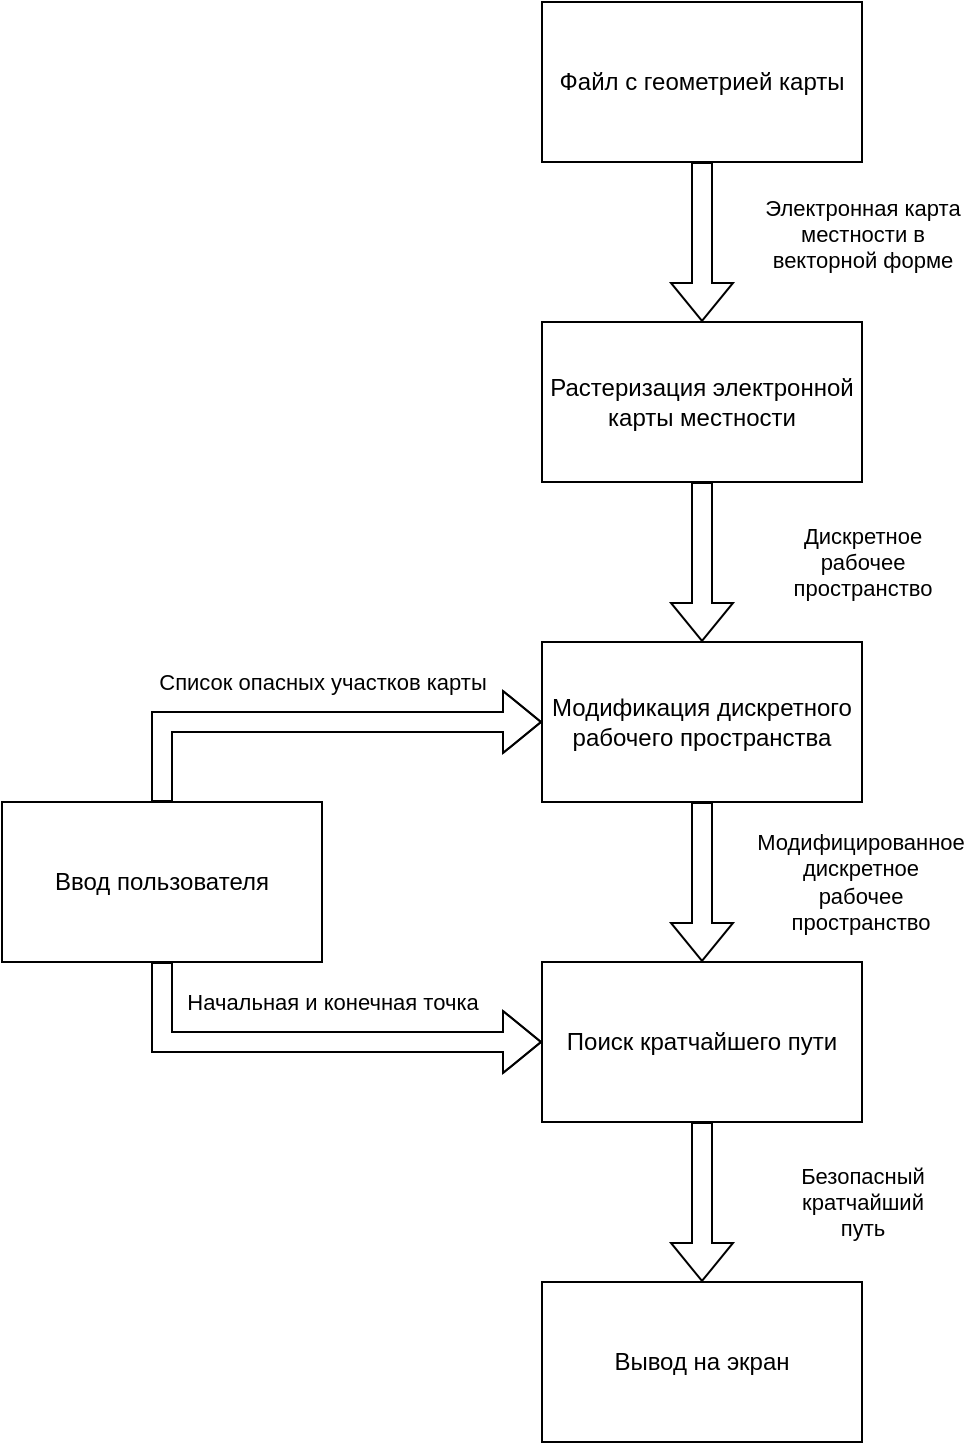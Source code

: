 <mxfile version="13.0.9" type="device"><diagram id="xKVC_V8EemEhbZdq_Vkb" name="Page-1"><mxGraphModel dx="1422" dy="791" grid="1" gridSize="10" guides="1" tooltips="1" connect="1" arrows="1" fold="1" page="1" pageScale="1" pageWidth="827" pageHeight="1169" math="0" shadow="0"><root><mxCell id="0"/><mxCell id="1" parent="0"/><mxCell id="ley_vO4Fm5sf2QPKIw1W-16" style="edgeStyle=orthogonalEdgeStyle;shape=flexArrow;rounded=0;orthogonalLoop=1;jettySize=auto;html=1;fontSize=11;" edge="1" parent="1" source="ley_vO4Fm5sf2QPKIw1W-2" target="ley_vO4Fm5sf2QPKIw1W-23"><mxGeometry relative="1" as="geometry"><mxPoint x="440" y="560" as="targetPoint"/></mxGeometry></mxCell><mxCell id="ley_vO4Fm5sf2QPKIw1W-2" value="Модификация дискретного рабочего пространства" style="rounded=0;whiteSpace=wrap;html=1;" vertex="1" parent="1"><mxGeometry x="360" y="400" width="160" height="80" as="geometry"/></mxCell><mxCell id="ley_vO4Fm5sf2QPKIw1W-4" value="" style="edgeStyle=orthogonalEdgeStyle;rounded=0;orthogonalLoop=1;jettySize=auto;html=1;shape=flexArrow;" edge="1" parent="1" source="ley_vO4Fm5sf2QPKIw1W-3" target="ley_vO4Fm5sf2QPKIw1W-2"><mxGeometry relative="1" as="geometry"/></mxCell><mxCell id="ley_vO4Fm5sf2QPKIw1W-10" value="&lt;div style=&quot;font-size: 11px&quot;&gt;Дискретное &lt;br style=&quot;font-size: 11px&quot;&gt;&lt;/div&gt;&lt;div style=&quot;font-size: 11px&quot;&gt;рабочее &lt;br style=&quot;font-size: 11px&quot;&gt;&lt;/div&gt;&lt;div style=&quot;font-size: 11px&quot;&gt;пространство&lt;/div&gt;" style="edgeLabel;html=1;align=center;verticalAlign=middle;resizable=0;points=[];fontSize=11;" vertex="1" connectable="0" parent="ley_vO4Fm5sf2QPKIw1W-4"><mxGeometry x="-0.25" y="1" relative="1" as="geometry"><mxPoint x="79" y="10" as="offset"/></mxGeometry></mxCell><mxCell id="ley_vO4Fm5sf2QPKIw1W-3" value="Растеризация электронной карты местности" style="rounded=0;whiteSpace=wrap;html=1;" vertex="1" parent="1"><mxGeometry x="360" y="240" width="160" height="80" as="geometry"/></mxCell><mxCell id="ley_vO4Fm5sf2QPKIw1W-7" value="" style="edgeStyle=orthogonalEdgeStyle;shape=flexArrow;rounded=0;orthogonalLoop=1;jettySize=auto;html=1;" edge="1" parent="1" source="ley_vO4Fm5sf2QPKIw1W-5" target="ley_vO4Fm5sf2QPKIw1W-3"><mxGeometry relative="1" as="geometry"><mxPoint x="340" y="360" as="targetPoint"/></mxGeometry></mxCell><mxCell id="ley_vO4Fm5sf2QPKIw1W-8" value="&lt;div&gt;Электронная карта&lt;/div&gt;&lt;div&gt; местности в &lt;br&gt;&lt;/div&gt;&lt;div&gt;векторной форме&lt;/div&gt;" style="edgeLabel;html=1;align=center;verticalAlign=middle;resizable=0;points=[];" vertex="1" connectable="0" parent="ley_vO4Fm5sf2QPKIw1W-7"><mxGeometry x="0.217" relative="1" as="geometry"><mxPoint x="80" y="-13" as="offset"/></mxGeometry></mxCell><mxCell id="ley_vO4Fm5sf2QPKIw1W-5" value="Файл с геометрией карты" style="rounded=0;whiteSpace=wrap;html=1;" vertex="1" parent="1"><mxGeometry x="360" y="80" width="160" height="80" as="geometry"/></mxCell><mxCell id="ley_vO4Fm5sf2QPKIw1W-13" style="edgeStyle=orthogonalEdgeStyle;shape=flexArrow;rounded=0;orthogonalLoop=1;jettySize=auto;html=1;fontSize=11;" edge="1" parent="1" source="ley_vO4Fm5sf2QPKIw1W-12" target="ley_vO4Fm5sf2QPKIw1W-2"><mxGeometry relative="1" as="geometry"><Array as="points"><mxPoint x="320" y="440"/><mxPoint x="320" y="440"/></Array></mxGeometry></mxCell><mxCell id="ley_vO4Fm5sf2QPKIw1W-14" value="&lt;div&gt;Список опасных участков карты&lt;/div&gt;" style="edgeLabel;html=1;align=center;verticalAlign=middle;resizable=0;points=[];fontSize=11;" vertex="1" connectable="0" parent="ley_vO4Fm5sf2QPKIw1W-13"><mxGeometry y="-10" relative="1" as="geometry"><mxPoint x="5" y="-30" as="offset"/></mxGeometry></mxCell><mxCell id="ley_vO4Fm5sf2QPKIw1W-18" style="edgeStyle=orthogonalEdgeStyle;shape=flexArrow;rounded=0;orthogonalLoop=1;jettySize=auto;html=1;fontSize=11;exitX=0.5;exitY=1;exitDx=0;exitDy=0;entryX=0;entryY=0.5;entryDx=0;entryDy=0;" edge="1" parent="1" source="ley_vO4Fm5sf2QPKIw1W-12" target="ley_vO4Fm5sf2QPKIw1W-23"><mxGeometry relative="1" as="geometry"><mxPoint x="170" y="680" as="targetPoint"/></mxGeometry></mxCell><mxCell id="ley_vO4Fm5sf2QPKIw1W-12" value="Ввод пользователя" style="rounded=0;whiteSpace=wrap;html=1;" vertex="1" parent="1"><mxGeometry x="90" y="480" width="160" height="80" as="geometry"/></mxCell><mxCell id="ley_vO4Fm5sf2QPKIw1W-21" style="edgeStyle=orthogonalEdgeStyle;shape=flexArrow;rounded=0;orthogonalLoop=1;jettySize=auto;html=1;entryX=0.5;entryY=0;entryDx=0;entryDy=0;fontSize=11;" edge="1" parent="1" source="ley_vO4Fm5sf2QPKIw1W-23" target="ley_vO4Fm5sf2QPKIw1W-20"><mxGeometry relative="1" as="geometry"><mxPoint x="440" y="580" as="sourcePoint"/></mxGeometry></mxCell><mxCell id="ley_vO4Fm5sf2QPKIw1W-22" value="&lt;div&gt;Безопасный &lt;br&gt;&lt;/div&gt;&lt;div&gt;кратчайший &lt;br&gt;&lt;/div&gt;&lt;div&gt;путь&lt;/div&gt;" style="edgeLabel;html=1;align=center;verticalAlign=middle;resizable=0;points=[];fontSize=11;" vertex="1" connectable="0" parent="ley_vO4Fm5sf2QPKIw1W-21"><mxGeometry x="-0.217" y="-3" relative="1" as="geometry"><mxPoint x="83" y="8.33" as="offset"/></mxGeometry></mxCell><mxCell id="ley_vO4Fm5sf2QPKIw1W-17" value="&lt;div style=&quot;font-size: 11px&quot;&gt;Модифицированное&lt;/div&gt;&lt;div style=&quot;font-size: 11px&quot;&gt;дискретное &lt;br style=&quot;font-size: 11px&quot;&gt;&lt;/div&gt;&lt;div style=&quot;font-size: 11px&quot;&gt;рабочее &lt;br style=&quot;font-size: 11px&quot;&gt;&lt;/div&gt;&lt;div style=&quot;font-size: 11px&quot;&gt;пространство&lt;/div&gt;" style="edgeLabel;html=1;align=center;verticalAlign=middle;resizable=0;points=[];fontSize=11;" vertex="1" connectable="0" parent="1"><mxGeometry x="440" y="510" as="geometry"><mxPoint x="79" y="10" as="offset"/></mxGeometry></mxCell><mxCell id="ley_vO4Fm5sf2QPKIw1W-19" value="Начальная и конечная точка" style="edgeLabel;html=1;align=center;verticalAlign=middle;resizable=0;points=[];fontSize=11;" vertex="1" connectable="0" parent="1"><mxGeometry x="240" y="630" as="geometry"><mxPoint x="15" y="-50" as="offset"/></mxGeometry></mxCell><mxCell id="ley_vO4Fm5sf2QPKIw1W-20" value="&lt;div&gt;Вывод на экран&lt;/div&gt;" style="rounded=0;whiteSpace=wrap;html=1;" vertex="1" parent="1"><mxGeometry x="360" y="720" width="160" height="80" as="geometry"/></mxCell><mxCell id="ley_vO4Fm5sf2QPKIw1W-23" value="&lt;div&gt;Поиск кратчайшего пути&lt;/div&gt;" style="rounded=0;whiteSpace=wrap;html=1;" vertex="1" parent="1"><mxGeometry x="360" y="560" width="160" height="80" as="geometry"/></mxCell></root></mxGraphModel></diagram></mxfile>